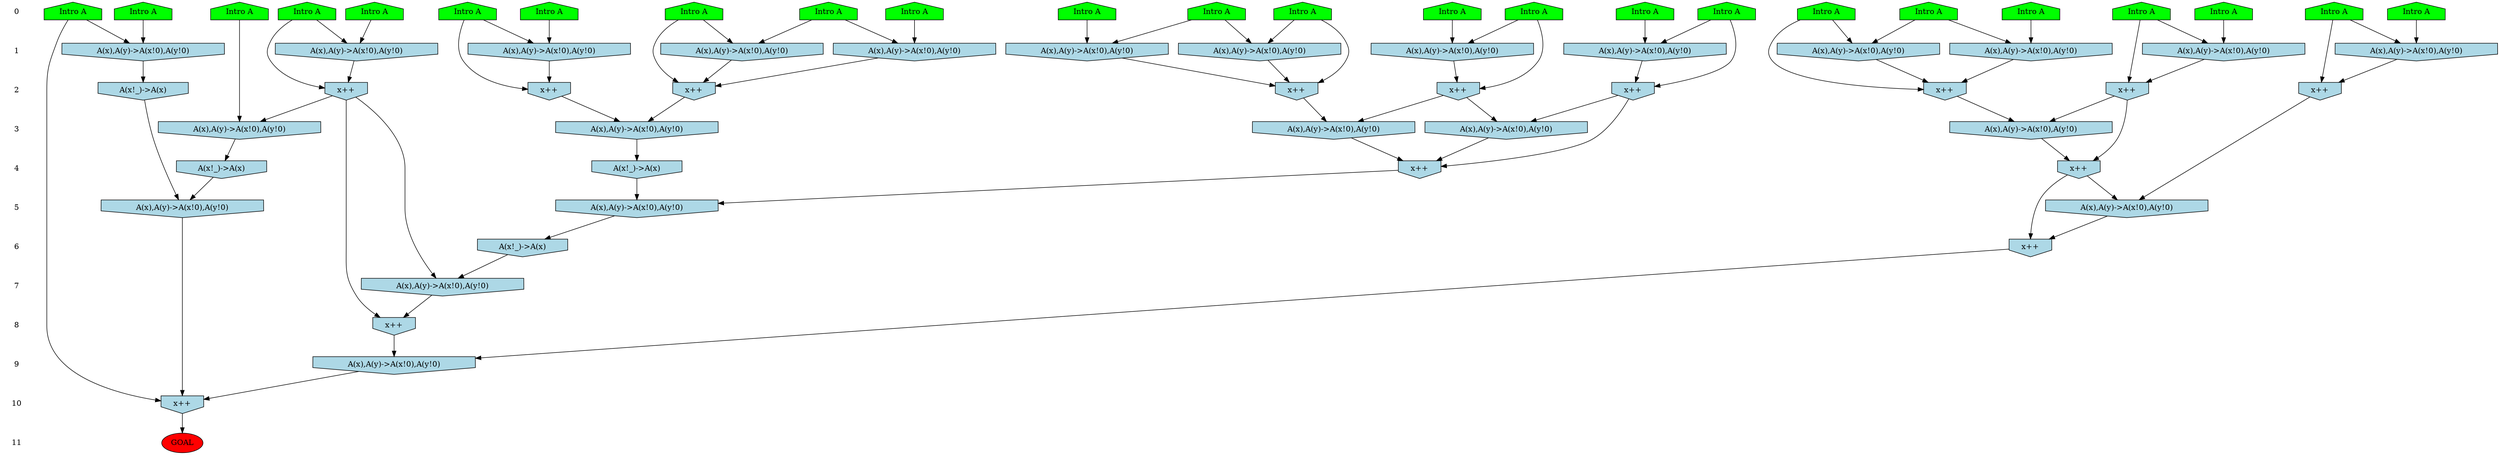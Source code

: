 /* Compression of 1 causal flows obtained in average at 3.060976E+00 t.u */
/* Compressed causal flows were: [998] */
digraph G{
 ranksep=.5 ; 
{ rank = same ; "0" [shape=plaintext] ; node_1 [label ="Intro A", shape=house, style=filled, fillcolor=green] ;
node_2 [label ="Intro A", shape=house, style=filled, fillcolor=green] ;
node_3 [label ="Intro A", shape=house, style=filled, fillcolor=green] ;
node_4 [label ="Intro A", shape=house, style=filled, fillcolor=green] ;
node_5 [label ="Intro A", shape=house, style=filled, fillcolor=green] ;
node_6 [label ="Intro A", shape=house, style=filled, fillcolor=green] ;
node_7 [label ="Intro A", shape=house, style=filled, fillcolor=green] ;
node_8 [label ="Intro A", shape=house, style=filled, fillcolor=green] ;
node_9 [label ="Intro A", shape=house, style=filled, fillcolor=green] ;
node_10 [label ="Intro A", shape=house, style=filled, fillcolor=green] ;
node_11 [label ="Intro A", shape=house, style=filled, fillcolor=green] ;
node_12 [label ="Intro A", shape=house, style=filled, fillcolor=green] ;
node_13 [label ="Intro A", shape=house, style=filled, fillcolor=green] ;
node_14 [label ="Intro A", shape=house, style=filled, fillcolor=green] ;
node_15 [label ="Intro A", shape=house, style=filled, fillcolor=green] ;
node_16 [label ="Intro A", shape=house, style=filled, fillcolor=green] ;
node_17 [label ="Intro A", shape=house, style=filled, fillcolor=green] ;
node_18 [label ="Intro A", shape=house, style=filled, fillcolor=green] ;
node_19 [label ="Intro A", shape=house, style=filled, fillcolor=green] ;
node_20 [label ="Intro A", shape=house, style=filled, fillcolor=green] ;
node_21 [label ="Intro A", shape=house, style=filled, fillcolor=green] ;
node_22 [label ="Intro A", shape=house, style=filled, fillcolor=green] ;
node_23 [label ="Intro A", shape=house, style=filled, fillcolor=green] ;
node_24 [label ="Intro A", shape=house, style=filled, fillcolor=green] ;
}
{ rank = same ; "1" [shape=plaintext] ; node_25 [label="A(x),A(y)->A(x!0),A(y!0)", shape=invhouse, style=filled, fillcolor = lightblue] ;
node_26 [label="A(x),A(y)->A(x!0),A(y!0)", shape=invhouse, style=filled, fillcolor = lightblue] ;
node_27 [label="A(x),A(y)->A(x!0),A(y!0)", shape=invhouse, style=filled, fillcolor = lightblue] ;
node_28 [label="A(x),A(y)->A(x!0),A(y!0)", shape=invhouse, style=filled, fillcolor = lightblue] ;
node_29 [label="A(x),A(y)->A(x!0),A(y!0)", shape=invhouse, style=filled, fillcolor = lightblue] ;
node_31 [label="A(x),A(y)->A(x!0),A(y!0)", shape=invhouse, style=filled, fillcolor = lightblue] ;
node_32 [label="A(x),A(y)->A(x!0),A(y!0)", shape=invhouse, style=filled, fillcolor = lightblue] ;
node_34 [label="A(x),A(y)->A(x!0),A(y!0)", shape=invhouse, style=filled, fillcolor = lightblue] ;
node_36 [label="A(x),A(y)->A(x!0),A(y!0)", shape=invhouse, style=filled, fillcolor = lightblue] ;
node_37 [label="A(x),A(y)->A(x!0),A(y!0)", shape=invhouse, style=filled, fillcolor = lightblue] ;
node_40 [label="A(x),A(y)->A(x!0),A(y!0)", shape=invhouse, style=filled, fillcolor = lightblue] ;
node_43 [label="A(x),A(y)->A(x!0),A(y!0)", shape=invhouse, style=filled, fillcolor = lightblue] ;
node_47 [label="A(x),A(y)->A(x!0),A(y!0)", shape=invhouse, style=filled, fillcolor = lightblue] ;
}
{ rank = same ; "2" [shape=plaintext] ; node_30 [label="x++", shape=invhouse, style=filled, fillcolor = lightblue] ;
node_33 [label="x++", shape=invhouse, style=filled, fillcolor = lightblue] ;
node_35 [label="x++", shape=invhouse, style=filled, fillcolor = lightblue] ;
node_38 [label="x++", shape=invhouse, style=filled, fillcolor = lightblue] ;
node_39 [label="x++", shape=invhouse, style=filled, fillcolor = lightblue] ;
node_41 [label="A(x!_)->A(x)", shape=invhouse, style=filled, fillcolor = lightblue] ;
node_44 [label="x++", shape=invhouse, style=filled, fillcolor = lightblue] ;
node_46 [label="x++", shape=invhouse, style=filled, fillcolor = lightblue] ;
node_48 [label="x++", shape=invhouse, style=filled, fillcolor = lightblue] ;
node_51 [label="x++", shape=invhouse, style=filled, fillcolor = lightblue] ;
}
{ rank = same ; "3" [shape=plaintext] ; node_42 [label="A(x),A(y)->A(x!0),A(y!0)", shape=invhouse, style=filled, fillcolor = lightblue] ;
node_49 [label="A(x),A(y)->A(x!0),A(y!0)", shape=invhouse, style=filled, fillcolor = lightblue] ;
node_50 [label="A(x),A(y)->A(x!0),A(y!0)", shape=invhouse, style=filled, fillcolor = lightblue] ;
node_52 [label="A(x),A(y)->A(x!0),A(y!0)", shape=invhouse, style=filled, fillcolor = lightblue] ;
node_55 [label="A(x),A(y)->A(x!0),A(y!0)", shape=invhouse, style=filled, fillcolor = lightblue] ;
}
{ rank = same ; "4" [shape=plaintext] ; node_45 [label="A(x!_)->A(x)", shape=invhouse, style=filled, fillcolor = lightblue] ;
node_53 [label="x++", shape=invhouse, style=filled, fillcolor = lightblue] ;
node_54 [label="x++", shape=invhouse, style=filled, fillcolor = lightblue] ;
node_58 [label="A(x!_)->A(x)", shape=invhouse, style=filled, fillcolor = lightblue] ;
}
{ rank = same ; "5" [shape=plaintext] ; node_56 [label="A(x),A(y)->A(x!0),A(y!0)", shape=invhouse, style=filled, fillcolor = lightblue] ;
node_57 [label="A(x),A(y)->A(x!0),A(y!0)", shape=invhouse, style=filled, fillcolor = lightblue] ;
node_61 [label="A(x),A(y)->A(x!0),A(y!0)", shape=invhouse, style=filled, fillcolor = lightblue] ;
}
{ rank = same ; "6" [shape=plaintext] ; node_59 [label="A(x!_)->A(x)", shape=invhouse, style=filled, fillcolor = lightblue] ;
node_60 [label="x++", shape=invhouse, style=filled, fillcolor = lightblue] ;
}
{ rank = same ; "7" [shape=plaintext] ; node_62 [label="A(x),A(y)->A(x!0),A(y!0)", shape=invhouse, style=filled, fillcolor = lightblue] ;
}
{ rank = same ; "8" [shape=plaintext] ; node_63 [label="x++", shape=invhouse, style=filled, fillcolor = lightblue] ;
}
{ rank = same ; "9" [shape=plaintext] ; node_64 [label="A(x),A(y)->A(x!0),A(y!0)", shape=invhouse, style=filled, fillcolor = lightblue] ;
}
{ rank = same ; "10" [shape=plaintext] ; node_65 [label="x++", shape=invhouse, style=filled, fillcolor = lightblue] ;
}
{ rank = same ; "11" [shape=plaintext] ; node_66 [label ="GOAL", style=filled, fillcolor=red] ;
}
"0" -> "1" [style="invis"]; 
"1" -> "2" [style="invis"]; 
"2" -> "3" [style="invis"]; 
"3" -> "4" [style="invis"]; 
"4" -> "5" [style="invis"]; 
"5" -> "6" [style="invis"]; 
"6" -> "7" [style="invis"]; 
"7" -> "8" [style="invis"]; 
"8" -> "9" [style="invis"]; 
"9" -> "10" [style="invis"]; 
"10" -> "11" [style="invis"]; 
node_3 -> node_25
node_22 -> node_25
node_11 -> node_26
node_15 -> node_26
node_2 -> node_27
node_16 -> node_27
node_2 -> node_28
node_14 -> node_28
node_5 -> node_29
node_20 -> node_29
node_3 -> node_30
node_25 -> node_30
node_4 -> node_31
node_24 -> node_31
node_18 -> node_32
node_24 -> node_32
node_15 -> node_33
node_26 -> node_33
node_13 -> node_34
node_23 -> node_34
node_4 -> node_35
node_31 -> node_35
node_32 -> node_35
node_1 -> node_36
node_17 -> node_36
node_7 -> node_37
node_10 -> node_37
node_5 -> node_38
node_29 -> node_38
node_14 -> node_39
node_27 -> node_39
node_28 -> node_39
node_12 -> node_40
node_21 -> node_40
node_40 -> node_41
node_38 -> node_42
node_39 -> node_42
node_8 -> node_43
node_19 -> node_43
node_8 -> node_44
node_43 -> node_44
node_42 -> node_45
node_10 -> node_46
node_37 -> node_46
node_1 -> node_47
node_6 -> node_47
node_6 -> node_48
node_36 -> node_48
node_47 -> node_48
node_33 -> node_49
node_35 -> node_49
node_44 -> node_50
node_46 -> node_50
node_13 -> node_51
node_34 -> node_51
node_44 -> node_52
node_48 -> node_52
node_46 -> node_53
node_50 -> node_53
node_52 -> node_53
node_33 -> node_54
node_49 -> node_54
node_9 -> node_55
node_30 -> node_55
node_45 -> node_56
node_53 -> node_56
node_51 -> node_57
node_54 -> node_57
node_55 -> node_58
node_56 -> node_59
node_54 -> node_60
node_57 -> node_60
node_41 -> node_61
node_58 -> node_61
node_30 -> node_62
node_59 -> node_62
node_30 -> node_63
node_62 -> node_63
node_60 -> node_64
node_63 -> node_64
node_12 -> node_65
node_61 -> node_65
node_64 -> node_65
node_65 -> node_66
}
/*
 Dot generation time: 0.000000
*/